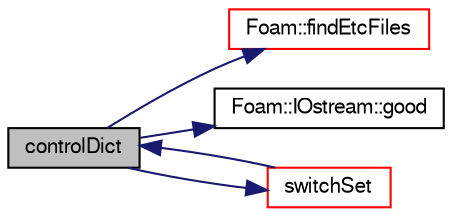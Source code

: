 digraph "controlDict"
{
  bgcolor="transparent";
  edge [fontname="FreeSans",fontsize="10",labelfontname="FreeSans",labelfontsize="10"];
  node [fontname="FreeSans",fontsize="10",shape=record];
  rankdir="LR";
  Node0 [label="controlDict",height=0.2,width=0.4,color="black", fillcolor="grey75", style="filled", fontcolor="black"];
  Node0 -> Node1 [color="midnightblue",fontsize="10",style="solid",fontname="FreeSans"];
  Node1 [label="Foam::findEtcFiles",height=0.2,width=0.4,color="red",URL="$a21124.html#aab73bb2c46692e2e11dd7364556cd3c5",tooltip="Search for files from user/group/shipped directories. "];
  Node0 -> Node41 [color="midnightblue",fontsize="10",style="solid",fontname="FreeSans"];
  Node41 [label="Foam::IOstream::good",height=0.2,width=0.4,color="black",URL="$a26226.html#abdcc7f96f487faadc7769afcf58fe992",tooltip="Return true if next operation might succeed. "];
  Node0 -> Node65 [color="midnightblue",fontsize="10",style="solid",fontname="FreeSans"];
  Node65 [label="switchSet",height=0.2,width=0.4,color="red",URL="$a21163.html#a02428a7a9aa138cfe5550361a4f1de83",tooltip="Internal function to lookup a sub-dictionary from controlDict. "];
  Node65 -> Node0 [color="midnightblue",fontsize="10",style="solid",fontname="FreeSans"];
}
